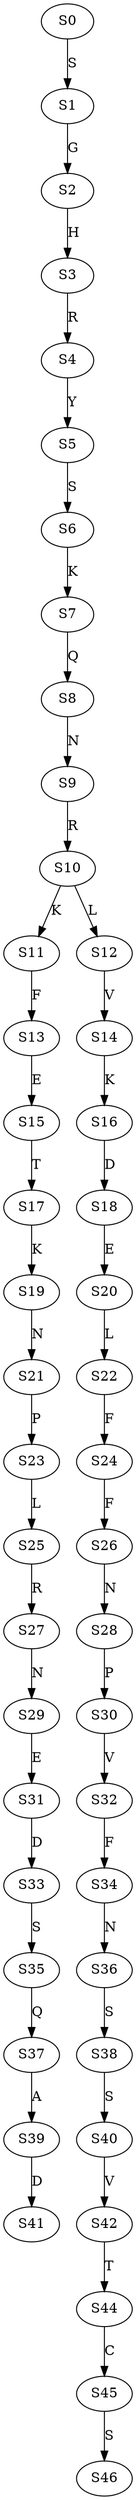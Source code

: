 strict digraph  {
	S0 -> S1 [ label = S ];
	S1 -> S2 [ label = G ];
	S2 -> S3 [ label = H ];
	S3 -> S4 [ label = R ];
	S4 -> S5 [ label = Y ];
	S5 -> S6 [ label = S ];
	S6 -> S7 [ label = K ];
	S7 -> S8 [ label = Q ];
	S8 -> S9 [ label = N ];
	S9 -> S10 [ label = R ];
	S10 -> S11 [ label = K ];
	S10 -> S12 [ label = L ];
	S11 -> S13 [ label = F ];
	S12 -> S14 [ label = V ];
	S13 -> S15 [ label = E ];
	S14 -> S16 [ label = K ];
	S15 -> S17 [ label = T ];
	S16 -> S18 [ label = D ];
	S17 -> S19 [ label = K ];
	S18 -> S20 [ label = E ];
	S19 -> S21 [ label = N ];
	S20 -> S22 [ label = L ];
	S21 -> S23 [ label = P ];
	S22 -> S24 [ label = F ];
	S23 -> S25 [ label = L ];
	S24 -> S26 [ label = F ];
	S25 -> S27 [ label = R ];
	S26 -> S28 [ label = N ];
	S27 -> S29 [ label = N ];
	S28 -> S30 [ label = P ];
	S29 -> S31 [ label = E ];
	S30 -> S32 [ label = V ];
	S31 -> S33 [ label = D ];
	S32 -> S34 [ label = F ];
	S33 -> S35 [ label = S ];
	S34 -> S36 [ label = N ];
	S35 -> S37 [ label = Q ];
	S36 -> S38 [ label = S ];
	S37 -> S39 [ label = A ];
	S38 -> S40 [ label = S ];
	S39 -> S41 [ label = D ];
	S40 -> S42 [ label = V ];
	S42 -> S44 [ label = T ];
	S44 -> S45 [ label = C ];
	S45 -> S46 [ label = S ];
}
